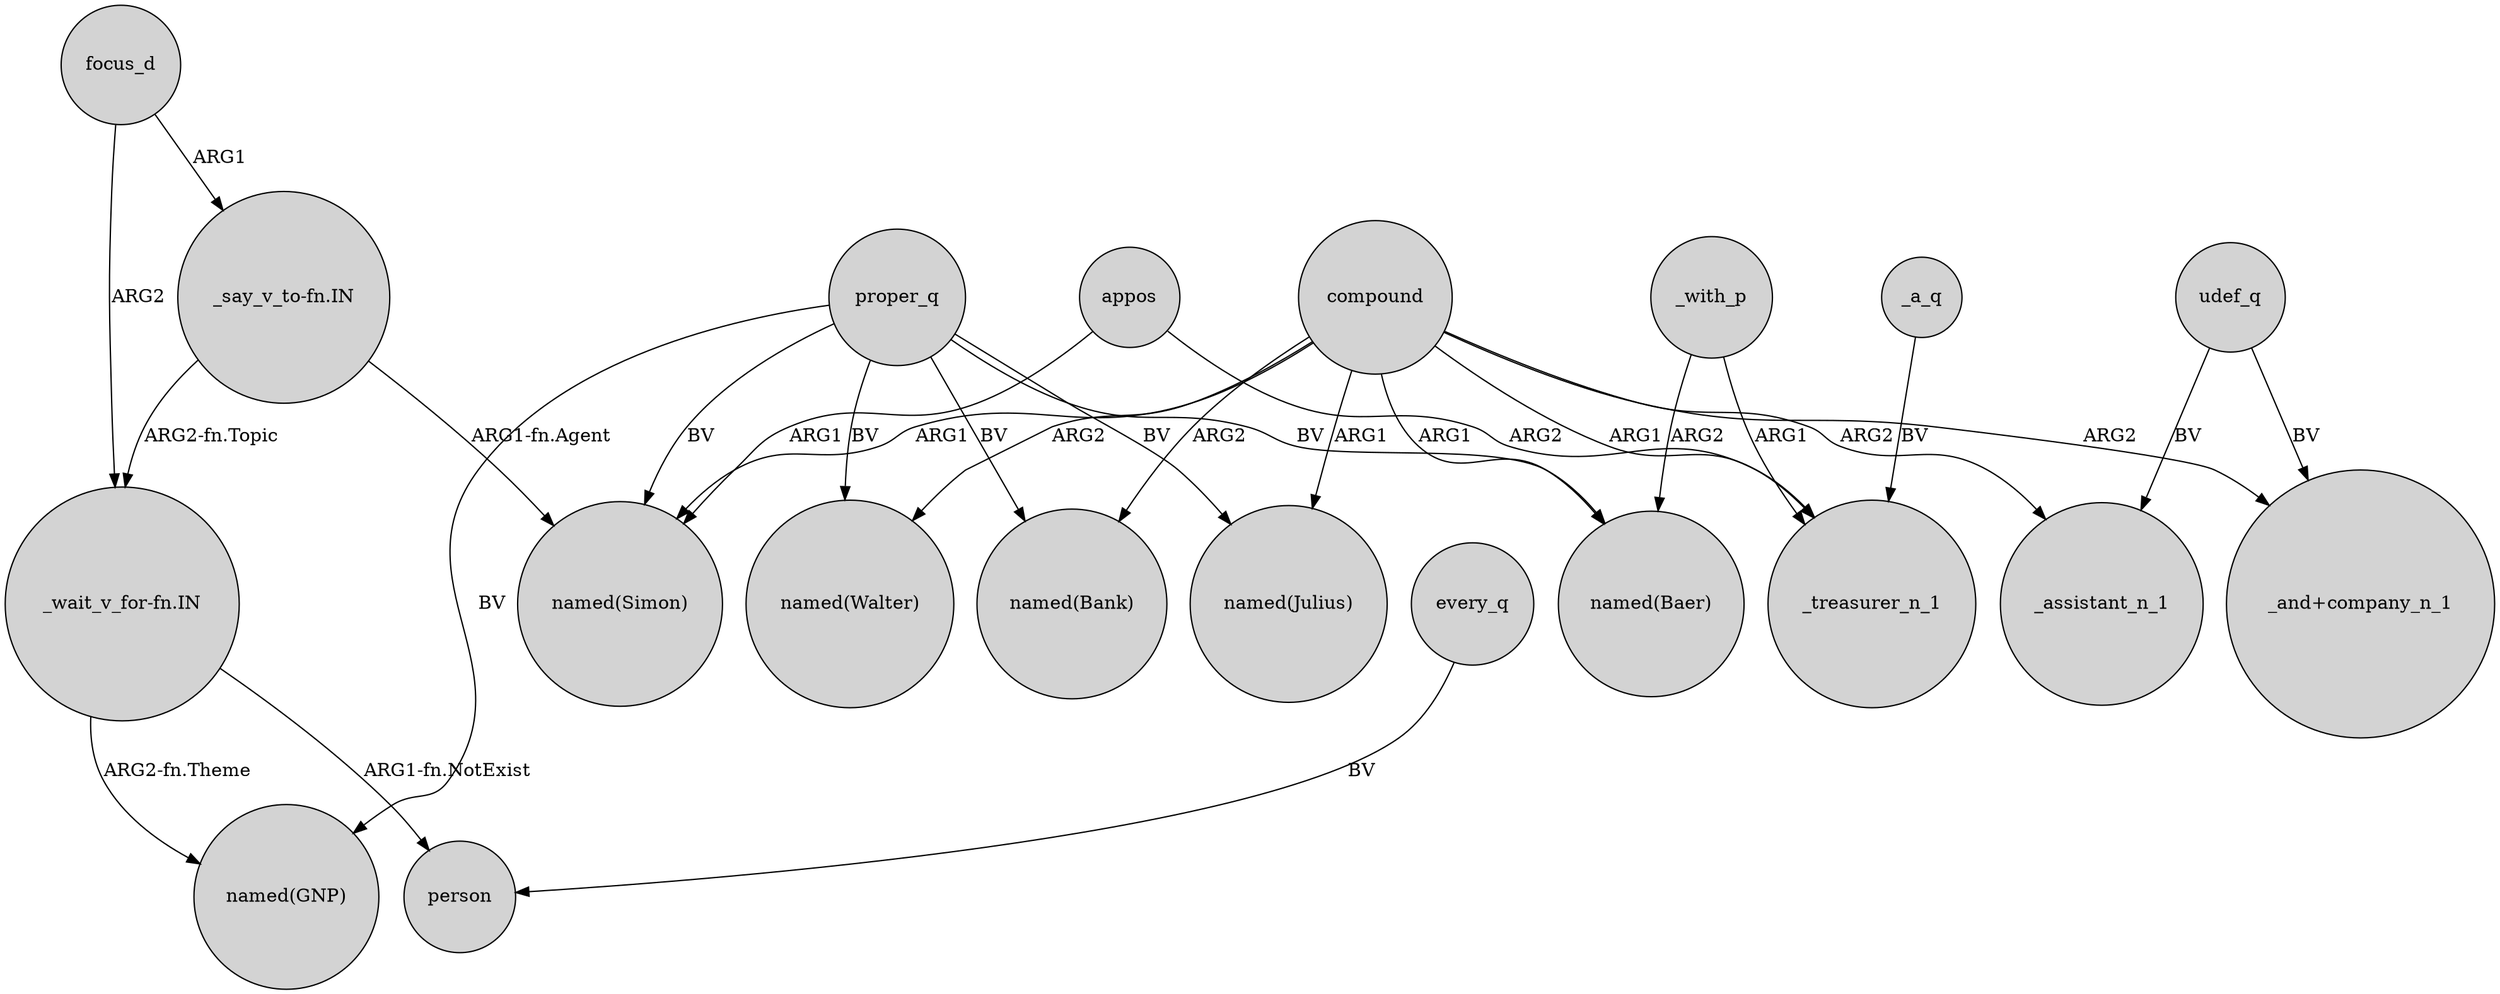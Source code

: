 digraph {
	node [shape=circle style=filled]
	proper_q -> "named(Simon)" [label=BV]
	"_say_v_to-fn.IN" -> "_wait_v_for-fn.IN" [label="ARG2-fn.Topic"]
	focus_d -> "_wait_v_for-fn.IN" [label=ARG2]
	proper_q -> "named(Walter)" [label=BV]
	_with_p -> "named(Baer)" [label=ARG2]
	appos -> _treasurer_n_1 [label=ARG2]
	"_wait_v_for-fn.IN" -> "named(GNP)" [label="ARG2-fn.Theme"]
	compound -> "named(Baer)" [label=ARG1]
	every_q -> person [label=BV]
	proper_q -> "named(Baer)" [label=BV]
	appos -> "named(Simon)" [label=ARG1]
	"_wait_v_for-fn.IN" -> person [label="ARG1-fn.NotExist"]
	focus_d -> "_say_v_to-fn.IN" [label=ARG1]
	udef_q -> _assistant_n_1 [label=BV]
	_a_q -> _treasurer_n_1 [label=BV]
	proper_q -> "named(Bank)" [label=BV]
	compound -> "named(Julius)" [label=ARG1]
	proper_q -> "named(Julius)" [label=BV]
	proper_q -> "named(GNP)" [label=BV]
	compound -> _treasurer_n_1 [label=ARG1]
	_with_p -> _treasurer_n_1 [label=ARG1]
	compound -> "_and+company_n_1" [label=ARG2]
	compound -> "named(Bank)" [label=ARG2]
	compound -> "named(Simon)" [label=ARG1]
	udef_q -> "_and+company_n_1" [label=BV]
	"_say_v_to-fn.IN" -> "named(Simon)" [label="ARG1-fn.Agent"]
	compound -> _assistant_n_1 [label=ARG2]
	compound -> "named(Walter)" [label=ARG2]
}

